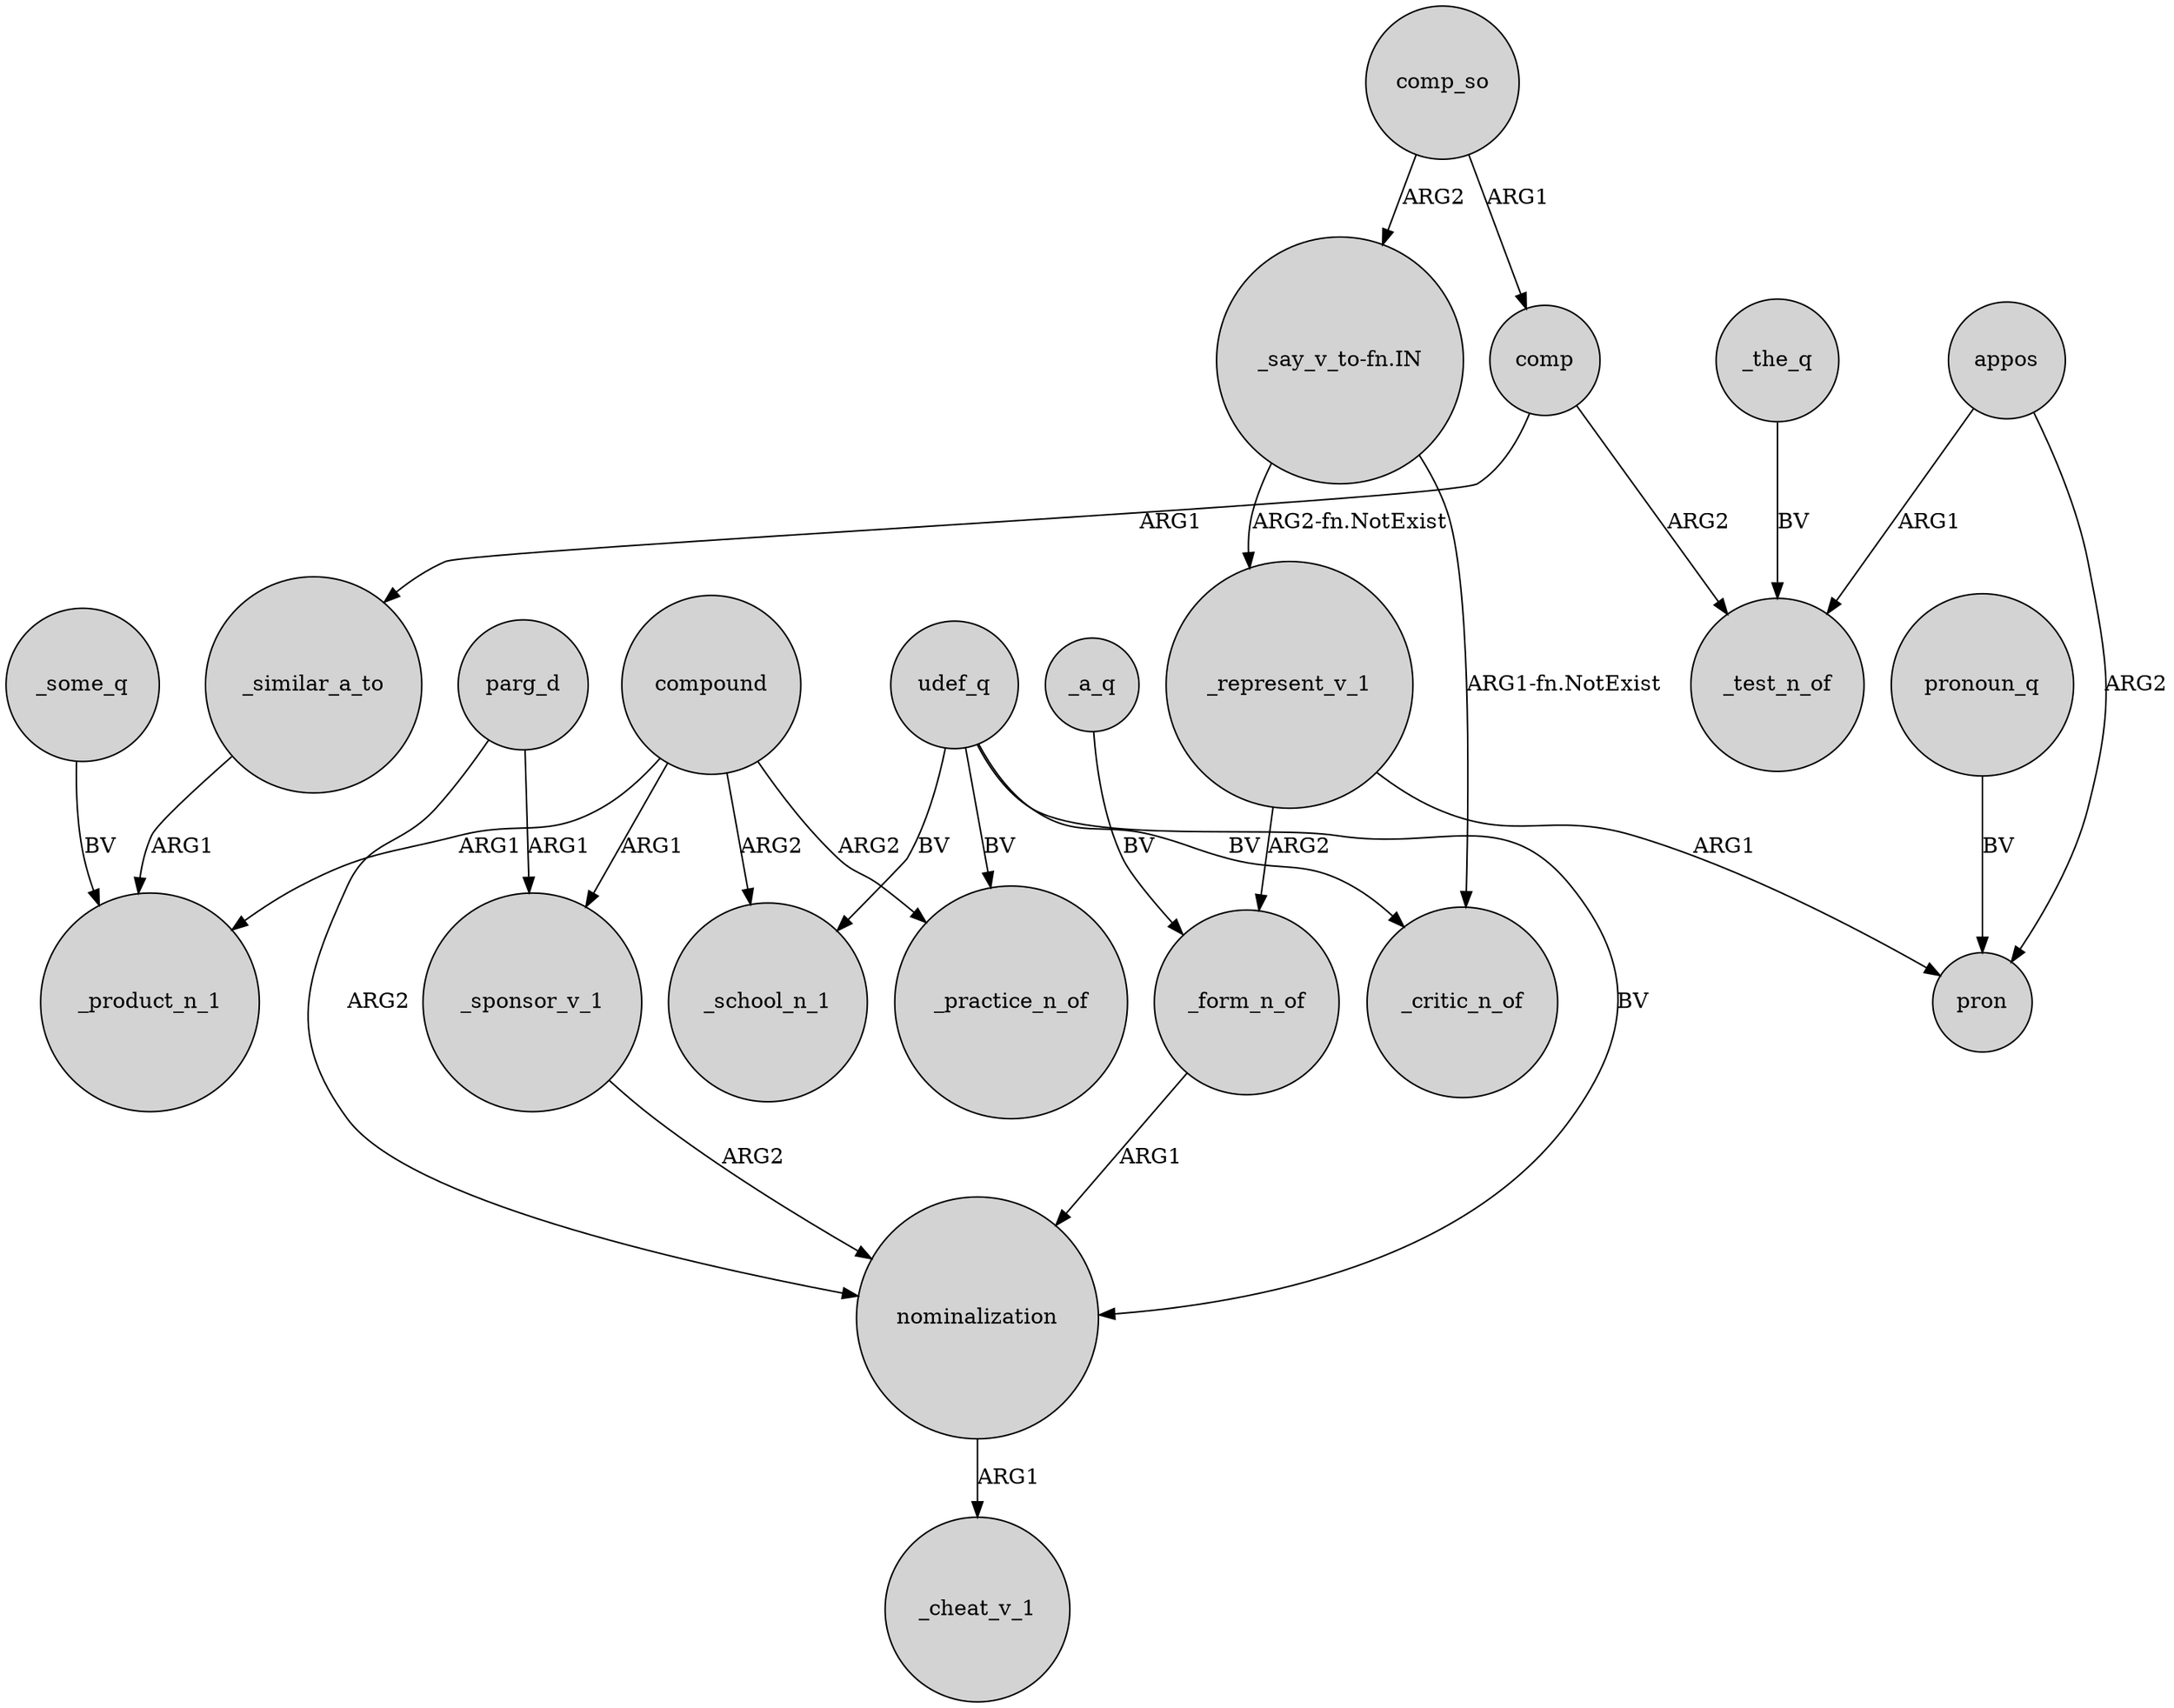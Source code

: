 digraph {
	node [shape=circle style=filled]
	comp -> _similar_a_to [label=ARG1]
	compound -> _product_n_1 [label=ARG1]
	_the_q -> _test_n_of [label=BV]
	_sponsor_v_1 -> nominalization [label=ARG2]
	_represent_v_1 -> pron [label=ARG1]
	appos -> pron [label=ARG2]
	comp_so -> "_say_v_to-fn.IN" [label=ARG2]
	"_say_v_to-fn.IN" -> _critic_n_of [label="ARG1-fn.NotExist"]
	appos -> _test_n_of [label=ARG1]
	comp -> _test_n_of [label=ARG2]
	_similar_a_to -> _product_n_1 [label=ARG1]
	udef_q -> _critic_n_of [label=BV]
	_a_q -> _form_n_of [label=BV]
	comp_so -> comp [label=ARG1]
	parg_d -> _sponsor_v_1 [label=ARG1]
	_represent_v_1 -> _form_n_of [label=ARG2]
	pronoun_q -> pron [label=BV]
	_some_q -> _product_n_1 [label=BV]
	parg_d -> nominalization [label=ARG2]
	nominalization -> _cheat_v_1 [label=ARG1]
	udef_q -> nominalization [label=BV]
	"_say_v_to-fn.IN" -> _represent_v_1 [label="ARG2-fn.NotExist"]
	compound -> _sponsor_v_1 [label=ARG1]
	udef_q -> _practice_n_of [label=BV]
	compound -> _school_n_1 [label=ARG2]
	udef_q -> _school_n_1 [label=BV]
	_form_n_of -> nominalization [label=ARG1]
	compound -> _practice_n_of [label=ARG2]
}
